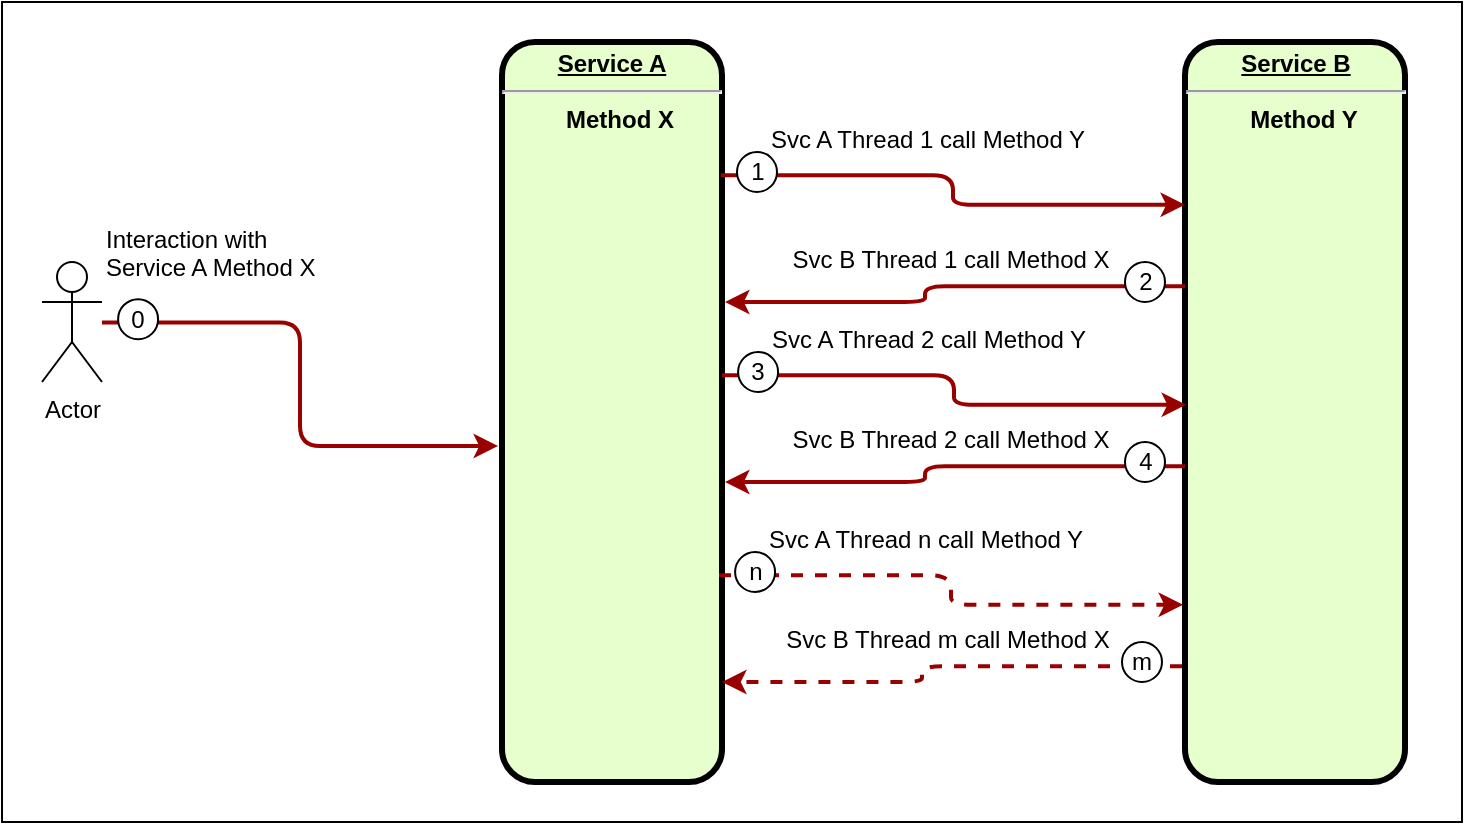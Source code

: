 <mxfile version="17.2.4" type="device" pages="5"><diagram name="Simple" id="c7558073-3199-34d8-9f00-42111426c3f3"><mxGraphModel dx="1102" dy="1025" grid="1" gridSize="10" guides="1" tooltips="1" connect="1" arrows="1" fold="1" page="1" pageScale="1" pageWidth="826" pageHeight="1169" background="none" math="0" shadow="0"><root><mxCell id="0"/><mxCell id="1" parent="0"/><mxCell id="83T522ON-yBbKK-qx2o0-93" value="" style="rounded=0;whiteSpace=wrap;html=1;" parent="1" vertex="1"><mxGeometry x="20" y="140" width="730" height="410" as="geometry"/></mxCell><mxCell id="10" value="&lt;p style=&quot;margin: 0px ; margin-top: 4px ; text-align: center ; text-decoration: underline&quot;&gt;Service A&lt;/p&gt;&lt;hr&gt;&lt;p style=&quot;margin: 0px ; margin-left: 8px&quot;&gt;Method X&lt;/p&gt;" style="verticalAlign=middle;align=center;overflow=fill;fontSize=12;fontFamily=Helvetica;html=1;rounded=1;fontStyle=1;strokeWidth=3;fillColor=#E6FFCC;points=[[0,0,0,0,0],[0,0.25,0,0,0],[0,0.5,0,0,0],[0,0.75,0,0,0],[0,1,0,0,0],[0.25,0,0,0,0],[0.25,1,0,0,0],[0.5,0,0,0,0],[0.5,1,0,0,0],[0.75,0,0,0,0],[0.75,1,0,0,0],[1,0,0,0,0],[1,0.11,0,0,0],[1,0.2,0,0,0],[1,0.22,0,0,0],[1,0.25,0,0,0],[1,0.33,0,0,0],[1,0.4,0,0,0],[1,0.44,0,0,0],[1,0.5,0,0,0],[1,0.56,0,0,0],[1,0.6,0,0,0],[1,0.67,0,0,0],[1,0.75,0,0,0],[1,0.78,0,0,0],[1,0.8,0,0,0],[1,0.89,0,0,0],[1,1,0,0,0]];" parent="1" vertex="1"><mxGeometry x="270" y="160" width="110" height="370" as="geometry"/></mxCell><mxCell id="11" value="&lt;p style=&quot;margin: 0px ; margin-top: 4px ; text-align: center ; text-decoration: underline&quot;&gt;&lt;strong&gt;&lt;strong&gt;Service B&lt;/strong&gt;&lt;br&gt;&lt;/strong&gt;&lt;/p&gt;&lt;hr&gt;&lt;p style=&quot;margin: 0px ; margin-left: 8px&quot;&gt;Method Y&lt;/p&gt;" style="verticalAlign=middle;align=center;overflow=fill;fontSize=12;fontFamily=Helvetica;html=1;rounded=1;fontStyle=1;strokeWidth=3;fillColor=#E6FFCC;points=[[0,0,0,0,0],[0,0.11,0,0,0],[0,0.22,0,0,0],[0,0.25,0,0,0],[0,0.33,0,0,0],[0,0.44,0,0,0],[0,0.5,0,0,0],[0,0.56,0,0,0],[0,0.67,0,0,0],[0,0.75,0,0,0],[0,0.78,0,0,0],[0,0.89,0,0,0],[0,1,0,0,0],[0.25,0,0,0,0],[0.25,1,0,0,0],[0.5,0,0,0,0],[0.5,1,0,0,0],[0.75,0,0,0,0],[0.75,1,0,0,0],[1,0,0,0,0],[1,0.25,0,0,0],[1,0.5,0,0,0],[1,0.75,0,0,0],[1,1,0,0,0]];" parent="1" vertex="1"><mxGeometry x="611.5" y="160" width="110" height="370" as="geometry"/></mxCell><mxCell id="56" value="" style="edgeStyle=elbowEdgeStyle;elbow=horizontal;strokeColor=#990000;strokeWidth=2;exitX=0;exitY=0.33;exitDx=0;exitDy=0;exitPerimeter=0;" parent="1" source="11" edge="1"><mxGeometry width="100" height="100" relative="1" as="geometry"><mxPoint x="131.5" y="150" as="sourcePoint"/><mxPoint x="381.5" y="290" as="targetPoint"/><Array as="points"><mxPoint x="481.5" y="200"/><mxPoint x="361.5" y="10"/></Array></mxGeometry></mxCell><mxCell id="85" value="" style="edgeStyle=elbowEdgeStyle;elbow=horizontal;strokeColor=#990000;strokeWidth=2;exitX=0.995;exitY=0.18;exitDx=0;exitDy=0;entryX=0;entryY=0.22;entryDx=0;entryDy=0;exitPerimeter=0;entryPerimeter=0;" parent="1" source="10" target="11" edge="1"><mxGeometry width="100" height="100" relative="1" as="geometry"><mxPoint x="471.5" y="200" as="sourcePoint"/><mxPoint x="601.5" y="197" as="targetPoint"/><Array as="points"/></mxGeometry></mxCell><mxCell id="86" value="Svc A Thread 1 call Method Y" style="text;spacingTop=-5;align=center" parent="1" vertex="1"><mxGeometry x="407.5" y="200" width="151" height="20" as="geometry"/></mxCell><mxCell id="163BuuSKASydGbzhaGgC-98" value="1" style="ellipse;whiteSpace=wrap;html=1;" parent="1" vertex="1"><mxGeometry x="387.5" y="215" width="20" height="20" as="geometry"/></mxCell><mxCell id="163BuuSKASydGbzhaGgC-99" value="2" style="ellipse;whiteSpace=wrap;html=1;" parent="1" vertex="1"><mxGeometry x="581.5" y="270" width="20" height="20" as="geometry"/></mxCell><mxCell id="163BuuSKASydGbzhaGgC-100" value="Svc B Thread 1 call Method X" style="text;spacingTop=-5;align=center" parent="1" vertex="1"><mxGeometry x="417.5" y="260" width="154" height="20" as="geometry"/></mxCell><mxCell id="163BuuSKASydGbzhaGgC-112" value="" style="edgeStyle=elbowEdgeStyle;elbow=horizontal;strokeColor=#990000;strokeWidth=2;exitX=0.995;exitY=0.18;exitDx=0;exitDy=0;entryX=0;entryY=0.22;entryDx=0;entryDy=0;exitPerimeter=0;entryPerimeter=0;" parent="1" edge="1"><mxGeometry width="100" height="100" relative="1" as="geometry"><mxPoint x="380.0" y="326.6" as="sourcePoint"/><mxPoint x="612.05" y="341.4" as="targetPoint"/><Array as="points"/></mxGeometry></mxCell><mxCell id="163BuuSKASydGbzhaGgC-115" value="3" style="ellipse;whiteSpace=wrap;html=1;" parent="1" vertex="1"><mxGeometry x="388.05" y="315" width="20" height="20" as="geometry"/></mxCell><mxCell id="163BuuSKASydGbzhaGgC-116" value="Svc A Thread 2 call Method Y" style="text;spacingTop=-5;align=center" parent="1" vertex="1"><mxGeometry x="408.05" y="300" width="151" height="20" as="geometry"/></mxCell><mxCell id="163BuuSKASydGbzhaGgC-117" value="" style="edgeStyle=elbowEdgeStyle;elbow=horizontal;strokeColor=#990000;strokeWidth=2;exitX=0;exitY=0.33;exitDx=0;exitDy=0;exitPerimeter=0;" parent="1" edge="1"><mxGeometry width="100" height="100" relative="1" as="geometry"><mxPoint x="611.5" y="372.1" as="sourcePoint"/><mxPoint x="381.5" y="380" as="targetPoint"/><Array as="points"><mxPoint x="481.5" y="290"/><mxPoint x="361.5" y="100"/></Array></mxGeometry></mxCell><mxCell id="163BuuSKASydGbzhaGgC-118" value="4" style="ellipse;whiteSpace=wrap;html=1;" parent="1" vertex="1"><mxGeometry x="581.5" y="360" width="20" height="20" as="geometry"/></mxCell><mxCell id="163BuuSKASydGbzhaGgC-119" value="Svc B Thread 2 call Method X" style="text;spacingTop=-5;align=center" parent="1" vertex="1"><mxGeometry x="417.5" y="350" width="154" height="20" as="geometry"/></mxCell><mxCell id="163BuuSKASydGbzhaGgC-129" value="" style="edgeStyle=elbowEdgeStyle;elbow=horizontal;strokeColor=#990000;strokeWidth=2;exitX=0.995;exitY=0.18;exitDx=0;exitDy=0;entryX=0;entryY=0.22;entryDx=0;entryDy=0;exitPerimeter=0;entryPerimeter=0;dashed=1;" parent="1" edge="1"><mxGeometry width="100" height="100" relative="1" as="geometry"><mxPoint x="378.5" y="426.6" as="sourcePoint"/><mxPoint x="610.55" y="441.4" as="targetPoint"/><Array as="points"/></mxGeometry></mxCell><mxCell id="163BuuSKASydGbzhaGgC-130" value="n" style="ellipse;whiteSpace=wrap;html=1;" parent="1" vertex="1"><mxGeometry x="386.55" y="415" width="20" height="20" as="geometry"/></mxCell><mxCell id="163BuuSKASydGbzhaGgC-131" value="Svc A Thread n call Method Y" style="text;spacingTop=-5;align=center" parent="1" vertex="1"><mxGeometry x="406.55" y="400" width="151" height="20" as="geometry"/></mxCell><mxCell id="163BuuSKASydGbzhaGgC-132" value="" style="edgeStyle=elbowEdgeStyle;elbow=horizontal;strokeColor=#990000;strokeWidth=2;exitX=0;exitY=0.33;exitDx=0;exitDy=0;exitPerimeter=0;dashed=1;" parent="1" edge="1"><mxGeometry width="100" height="100" relative="1" as="geometry"><mxPoint x="610" y="472.1" as="sourcePoint"/><mxPoint x="380" y="480" as="targetPoint"/><Array as="points"><mxPoint x="480" y="390"/><mxPoint x="360" y="200"/></Array></mxGeometry></mxCell><mxCell id="163BuuSKASydGbzhaGgC-133" value="m" style="ellipse;whiteSpace=wrap;html=1;" parent="1" vertex="1"><mxGeometry x="580" y="460" width="20" height="20" as="geometry"/></mxCell><mxCell id="163BuuSKASydGbzhaGgC-134" value="Svc B Thread m call Method X" style="text;spacingTop=-5;align=center" parent="1" vertex="1"><mxGeometry x="416" y="450" width="154" height="20" as="geometry"/></mxCell><mxCell id="83T522ON-yBbKK-qx2o0-86" value="Actor" style="shape=umlActor;verticalLabelPosition=bottom;verticalAlign=top;html=1;outlineConnect=0;" parent="1" vertex="1"><mxGeometry x="40" y="270" width="30" height="60" as="geometry"/></mxCell><mxCell id="83T522ON-yBbKK-qx2o0-89" value="" style="edgeStyle=elbowEdgeStyle;elbow=horizontal;strokeColor=#990000;strokeWidth=2;exitX=0.995;exitY=0.18;exitDx=0;exitDy=0;entryX=-0.018;entryY=0.546;entryDx=0;entryDy=0;exitPerimeter=0;entryPerimeter=0;" parent="1" target="10" edge="1"><mxGeometry width="100" height="100" relative="1" as="geometry"><mxPoint x="70.0" y="300.2" as="sourcePoint"/><mxPoint x="302.05" y="315.0" as="targetPoint"/><Array as="points"/></mxGeometry></mxCell><mxCell id="83T522ON-yBbKK-qx2o0-90" value="Interaction with Service A Method X" style="text;spacingTop=-5;align=left;whiteSpace=wrap;" parent="1" vertex="1"><mxGeometry x="70" y="250" width="120" height="40" as="geometry"/></mxCell><mxCell id="83T522ON-yBbKK-qx2o0-91" value="0" style="ellipse;whiteSpace=wrap;html=1;" parent="1" vertex="1"><mxGeometry x="78.05" y="288.6" width="20" height="20" as="geometry"/></mxCell></root></mxGraphModel></diagram><diagram name="Multi-Instance" id="ehS8eO8nhYgi-cHZKcu6"><mxGraphModel dx="1102" dy="1025" grid="1" gridSize="10" guides="1" tooltips="1" connect="1" arrows="1" fold="1" page="1" pageScale="1" pageWidth="826" pageHeight="1169" background="none" math="0" shadow="0"><root><mxCell id="vfuC_xLrrKaclNToWTUb-0"/><mxCell id="vfuC_xLrrKaclNToWTUb-1" parent="vfuC_xLrrKaclNToWTUb-0"/><mxCell id="vfuC_xLrrKaclNToWTUb-2" value="" style="rounded=0;whiteSpace=wrap;html=1;" parent="vfuC_xLrrKaclNToWTUb-1" vertex="1"><mxGeometry x="20" y="141" width="790" height="710" as="geometry"/></mxCell><mxCell id="vfuC_xLrrKaclNToWTUb-3" value="&lt;p style=&quot;margin: 0px ; margin-top: 4px ; text-align: center ; text-decoration: underline&quot;&gt;Service A&lt;/p&gt;&lt;hr&gt;&lt;p style=&quot;margin: 0px ; margin-left: 8px&quot;&gt;Method X&lt;/p&gt;&lt;p style=&quot;margin: 0px ; margin-left: 8px&quot;&gt;&lt;br&gt;&lt;/p&gt;&lt;p style=&quot;margin: 0px ; margin-left: 8px&quot;&gt;&lt;br&gt;&lt;/p&gt;&lt;p style=&quot;margin: 0px ; margin-left: 8px&quot;&gt;Instance 1&lt;/p&gt;" style="verticalAlign=middle;align=center;overflow=fill;fontSize=12;fontFamily=Helvetica;html=1;rounded=1;fontStyle=1;strokeWidth=3;fillColor=#E6FFCC;points=[[0,0,0,0,0],[0,0.25,0,0,0],[0,0.5,0,0,0],[0,0.75,0,0,0],[0,1,0,0,0],[0.25,0,0,0,0],[0.25,1,0,0,0],[0.5,0,0,0,0],[0.5,1,0,0,0],[0.75,0,0,0,0],[0.75,1,0,0,0],[1,0,0,0,0],[1,0.11,0,0,0],[1,0.2,0,0,0],[1,0.22,0,0,0],[1,0.25,0,0,0],[1,0.33,0,0,0],[1,0.4,0,0,0],[1,0.44,0,0,0],[1,0.5,0,0,0],[1,0.56,0,0,0],[1,0.6,0,0,0],[1,0.67,0,0,0],[1,0.75,0,0,0],[1,0.78,0,0,0],[1,0.8,0,0,0],[1,0.89,0,0,0],[1,1,0,0,0]];" parent="vfuC_xLrrKaclNToWTUb-1" vertex="1"><mxGeometry x="250" y="215" width="110" height="215" as="geometry"/></mxCell><mxCell id="vfuC_xLrrKaclNToWTUb-4" value="&lt;p style=&quot;margin: 0px ; margin-top: 4px ; text-align: center ; text-decoration: underline&quot;&gt;&lt;strong&gt;&lt;strong&gt;Service B&lt;/strong&gt;&lt;br&gt;&lt;/strong&gt;&lt;/p&gt;&lt;hr&gt;&lt;p style=&quot;margin: 0px ; margin-left: 8px&quot;&gt;Method Y&lt;/p&gt;&lt;p style=&quot;margin: 0px ; margin-left: 8px&quot;&gt;&lt;br&gt;&lt;/p&gt;&lt;p style=&quot;margin: 0px ; margin-left: 8px&quot;&gt;&lt;br&gt;&lt;/p&gt;&lt;p style=&quot;margin: 0px ; margin-left: 8px&quot;&gt;Instance 1&lt;/p&gt;" style="verticalAlign=middle;align=center;overflow=fill;fontSize=12;fontFamily=Helvetica;html=1;rounded=1;fontStyle=1;strokeWidth=3;fillColor=#E6FFCC;points=[[0,0,0,0,0],[0,0.11,0,0,0],[0,0.22,0,0,0],[0,0.25,0,0,0],[0,0.33,0,0,0],[0,0.44,0,0,0],[0,0.5,0,0,0],[0,0.56,0,0,0],[0,0.67,0,0,0],[0,0.75,0,0,0],[0,0.78,0,0,0],[0,0.89,0,0,0],[0,1,0,0,0],[0.25,0,0,0,0],[0.25,1,0,0,0],[0.5,0,0,0,0],[0.5,1,0,0,0],[0.75,0,0,0,0],[0.75,1,0,0,0],[1,0,0,0,0],[1,0.25,0,0,0],[1,0.5,0,0,0],[1,0.75,0,0,0],[1,1,0,0,0]];" parent="vfuC_xLrrKaclNToWTUb-1" vertex="1"><mxGeometry x="634" y="215" width="110" height="215" as="geometry"/></mxCell><mxCell id="vfuC_xLrrKaclNToWTUb-6" value="" style="edgeStyle=elbowEdgeStyle;elbow=horizontal;strokeColor=#990000;strokeWidth=2;exitX=0.995;exitY=0.18;exitDx=0;exitDy=0;exitPerimeter=0;entryX=1.184;entryY=0.844;entryDx=0;entryDy=0;entryPerimeter=0;" parent="vfuC_xLrrKaclNToWTUb-1" source="vfuC_xLrrKaclNToWTUb-3" target="rz6pprkHrvW0lm_TKWNk-26" edge="1"><mxGeometry width="100" height="100" relative="1" as="geometry"><mxPoint x="471.5" y="200" as="sourcePoint"/><mxPoint x="601.5" y="197" as="targetPoint"/><Array as="points"/></mxGeometry></mxCell><mxCell id="vfuC_xLrrKaclNToWTUb-7" value="call Method Y" style="text;spacingTop=-5;align=center" parent="vfuC_xLrrKaclNToWTUb-1" vertex="1"><mxGeometry x="390" y="230" width="80" height="20" as="geometry"/></mxCell><mxCell id="vfuC_xLrrKaclNToWTUb-8" value="1" style="ellipse;whiteSpace=wrap;html=1;" parent="vfuC_xLrrKaclNToWTUb-1" vertex="1"><mxGeometry x="368.05" y="230" width="20" height="20" as="geometry"/></mxCell><mxCell id="vfuC_xLrrKaclNToWTUb-9" value="2" style="ellipse;whiteSpace=wrap;html=1;" parent="vfuC_xLrrKaclNToWTUb-1" vertex="1"><mxGeometry x="610" y="287" width="20" height="20" as="geometry"/></mxCell><mxCell id="vfuC_xLrrKaclNToWTUb-14" value="" style="edgeStyle=elbowEdgeStyle;elbow=horizontal;strokeColor=#990000;strokeWidth=2;entryX=0;entryY=0.25;entryDx=0;entryDy=0;exitX=0;exitY=0.5;exitDx=0;exitDy=0;exitPerimeter=0;" parent="vfuC_xLrrKaclNToWTUb-1" source="rz6pprkHrvW0lm_TKWNk-33" target="rz6pprkHrvW0lm_TKWNk-26" edge="1"><mxGeometry width="100" height="100" relative="1" as="geometry"><mxPoint x="700" y="900.0" as="sourcePoint"/><mxPoint x="470" y="907.9" as="targetPoint"/><Array as="points"><mxPoint x="550" y="660"/><mxPoint x="570" y="817.9"/><mxPoint x="450" y="627.9"/></Array></mxGeometry></mxCell><mxCell id="vfuC_xLrrKaclNToWTUb-15" value="1" style="ellipse;whiteSpace=wrap;html=1;" parent="vfuC_xLrrKaclNToWTUb-1" vertex="1"><mxGeometry x="500" y="250" width="20" height="20" as="geometry"/></mxCell><mxCell id="vfuC_xLrrKaclNToWTUb-23" value="Actor" style="shape=umlActor;verticalLabelPosition=bottom;verticalAlign=top;html=1;outlineConnect=0;" parent="vfuC_xLrrKaclNToWTUb-1" vertex="1"><mxGeometry x="30" y="464.25" width="30" height="60" as="geometry"/></mxCell><mxCell id="vfuC_xLrrKaclNToWTUb-25" value="Interaction with Service A Method X" style="text;spacingTop=-5;align=left;whiteSpace=wrap;" parent="vfuC_xLrrKaclNToWTUb-1" vertex="1"><mxGeometry x="70" y="500" width="120" height="40" as="geometry"/></mxCell><mxCell id="vfuC_xLrrKaclNToWTUb-26" value="0" style="ellipse;whiteSpace=wrap;html=1;" parent="vfuC_xLrrKaclNToWTUb-1" vertex="1"><mxGeometry x="70.0" y="464.75" width="20" height="20" as="geometry"/></mxCell><mxCell id="rz6pprkHrvW0lm_TKWNk-0" value="Load Balancer" style="whiteSpace=wrap;align=center;verticalAlign=middle;fontStyle=1;strokeWidth=3;fillColor=#FFFFCC;direction=north;rotation=-90;" parent="vfuC_xLrrKaclNToWTUb-1" vertex="1"><mxGeometry x="-108.75" y="484.75" width="627.5" height="19" as="geometry"/></mxCell><mxCell id="rz6pprkHrvW0lm_TKWNk-22" value="" style="edgeStyle=elbowEdgeStyle;elbow=horizontal;strokeColor=#990000;strokeWidth=2;exitX=0.5;exitY=0.5;exitDx=0;exitDy=0;exitPerimeter=0;" parent="vfuC_xLrrKaclNToWTUb-1" source="vfuC_xLrrKaclNToWTUb-23" target="rz6pprkHrvW0lm_TKWNk-0" edge="1"><mxGeometry width="100" height="100" relative="1" as="geometry"><mxPoint x="60.0" y="453.0" as="sourcePoint"/><mxPoint x="312.05" y="447.0" as="targetPoint"/><Array as="points"><mxPoint x="130" y="494"/></Array></mxGeometry></mxCell><mxCell id="rz6pprkHrvW0lm_TKWNk-24" value="" style="edgeStyle=elbowEdgeStyle;elbow=horizontal;strokeColor=#990000;strokeWidth=2;exitX=0;exitY=0.5;exitDx=0;exitDy=0;entryX=0;entryY=0.5;entryDx=0;entryDy=0;entryPerimeter=0;" parent="vfuC_xLrrKaclNToWTUb-1" source="rz6pprkHrvW0lm_TKWNk-0" target="vfuC_xLrrKaclNToWTUb-3" edge="1"><mxGeometry width="100" height="100" relative="1" as="geometry"><mxPoint x="240.0" y="506.0" as="sourcePoint"/><mxPoint x="492.05" y="500.0" as="targetPoint"/><Array as="points"/></mxGeometry></mxCell><mxCell id="rz6pprkHrvW0lm_TKWNk-26" value="Load Balancer" style="whiteSpace=wrap;align=center;verticalAlign=middle;fontStyle=1;strokeWidth=3;fillColor=#FFFFCC;direction=north;rotation=-90;" parent="vfuC_xLrrKaclNToWTUb-1" vertex="1"><mxGeometry x="169.25" y="484.75" width="627.5" height="19" as="geometry"/></mxCell><mxCell id="rz6pprkHrvW0lm_TKWNk-31" value="" style="edgeStyle=elbowEdgeStyle;elbow=horizontal;strokeColor=#990000;strokeWidth=2;entryX=0;entryY=0.22;entryDx=0;entryDy=0;entryPerimeter=0;" parent="vfuC_xLrrKaclNToWTUb-1" target="vfuC_xLrrKaclNToWTUb-4" edge="1"><mxGeometry width="100" height="100" relative="1" as="geometry"><mxPoint x="495" y="280" as="sourcePoint"/><mxPoint x="582" y="255.7" as="targetPoint"/><Array as="points"/></mxGeometry></mxCell><mxCell id="rz6pprkHrvW0lm_TKWNk-32" value="&lt;p style=&quot;margin: 0px ; margin-top: 4px ; text-align: center ; text-decoration: underline&quot;&gt;Service A&lt;/p&gt;&lt;hr&gt;&lt;p style=&quot;margin: 0px ; margin-left: 8px&quot;&gt;Method X&lt;/p&gt;&lt;p style=&quot;margin: 0px ; margin-left: 8px&quot;&gt;&lt;br&gt;&lt;/p&gt;&lt;p style=&quot;margin: 0px ; margin-left: 8px&quot;&gt;&lt;br&gt;&lt;/p&gt;&lt;p style=&quot;margin: 0px ; margin-left: 8px&quot;&gt;Instance 2&lt;/p&gt;" style="verticalAlign=middle;align=center;overflow=fill;fontSize=12;fontFamily=Helvetica;html=1;rounded=1;fontStyle=1;strokeWidth=3;fillColor=#E6FFCC;points=[[0,0,0,0,0],[0,0.25,0,0,0],[0,0.5,0,0,0],[0,0.75,0,0,0],[0,1,0,0,0],[0.25,0,0,0,0],[0.25,1,0,0,0],[0.5,0,0,0,0],[0.5,1,0,0,0],[0.75,0,0,0,0],[0.75,1,0,0,0],[1,0,0,0,0],[1,0.11,0,0,0],[1,0.2,0,0,0],[1,0.22,0,0,0],[1,0.25,0,0,0],[1,0.33,0,0,0],[1,0.4,0,0,0],[1,0.44,0,0,0],[1,0.5,0,0,0],[1,0.56,0,0,0],[1,0.6,0,0,0],[1,0.67,0,0,0],[1,0.75,0,0,0],[1,0.78,0,0,0],[1,0.8,0,0,0],[1,0.89,0,0,0],[1,1,0,0,0]];" parent="vfuC_xLrrKaclNToWTUb-1" vertex="1"><mxGeometry x="250" y="585" width="110" height="225" as="geometry"/></mxCell><mxCell id="rz6pprkHrvW0lm_TKWNk-33" value="&lt;p style=&quot;margin: 0px ; margin-top: 4px ; text-align: center ; text-decoration: underline&quot;&gt;&lt;strong&gt;&lt;strong&gt;Service B&lt;/strong&gt;&lt;br&gt;&lt;/strong&gt;&lt;/p&gt;&lt;hr&gt;&lt;p style=&quot;margin: 0px ; margin-left: 8px&quot;&gt;Method Y&lt;/p&gt;&lt;p style=&quot;margin: 0px ; margin-left: 8px&quot;&gt;&lt;br&gt;&lt;/p&gt;&lt;p style=&quot;margin: 0px ; margin-left: 8px&quot;&gt;&lt;br&gt;&lt;/p&gt;&lt;p style=&quot;margin: 0px ; margin-left: 8px&quot;&gt;Instance 2&lt;/p&gt;" style="verticalAlign=middle;align=center;overflow=fill;fontSize=12;fontFamily=Helvetica;html=1;rounded=1;fontStyle=1;strokeWidth=3;fillColor=#E6FFCC;points=[[0,0,0,0,0],[0,0.11,0,0,0],[0,0.22,0,0,0],[0,0.25,0,0,0],[0,0.33,0,0,0],[0,0.44,0,0,0],[0,0.5,0,0,0],[0,0.56,0,0,0],[0,0.67,0,0,0],[0,0.75,0,0,0],[0,0.78,0,0,0],[0,0.89,0,0,0],[0,1,0,0,0],[0.25,0,0,0,0],[0.25,1,0,0,0],[0.5,0,0,0,0],[0.5,1,0,0,0],[0.75,0,0,0,0],[0.75,1,0,0,0],[1,0,0,0,0],[1,0.25,0,0,0],[1,0.5,0,0,0],[1,0.75,0,0,0],[1,1,0,0,0]];" parent="vfuC_xLrrKaclNToWTUb-1" vertex="1"><mxGeometry x="634" y="597.5" width="110" height="202.5" as="geometry"/></mxCell><mxCell id="rz6pprkHrvW0lm_TKWNk-34" value="" style="edgeStyle=elbowEdgeStyle;elbow=horizontal;strokeColor=#990000;strokeWidth=2;exitX=0;exitY=0.33;exitDx=0;exitDy=0;exitPerimeter=0;entryX=0.608;entryY=0.239;entryDx=0;entryDy=0;entryPerimeter=0;" parent="vfuC_xLrrKaclNToWTUb-1" source="vfuC_xLrrKaclNToWTUb-4" target="vfuC_xLrrKaclNToWTUb-2" edge="1"><mxGeometry width="100" height="100" relative="1" as="geometry"><mxPoint x="757" y="464.25" as="sourcePoint"/><mxPoint x="527" y="472.15" as="targetPoint"/><Array as="points"><mxPoint x="570" y="380"/><mxPoint x="507" y="192.15"/></Array></mxGeometry></mxCell><mxCell id="rz6pprkHrvW0lm_TKWNk-36" value="call Method X" style="text;spacingTop=-5;align=center" parent="vfuC_xLrrKaclNToWTUb-1" vertex="1"><mxGeometry x="518.75" y="315" width="80" height="20" as="geometry"/></mxCell><mxCell id="rz6pprkHrvW0lm_TKWNk-37" value="2" style="ellipse;whiteSpace=wrap;html=1;" parent="vfuC_xLrrKaclNToWTUb-1" vertex="1"><mxGeometry x="450" y="310" width="20" height="20" as="geometry"/></mxCell><mxCell id="rz6pprkHrvW0lm_TKWNk-38" value="" style="edgeStyle=elbowEdgeStyle;elbow=horizontal;strokeColor=#990000;strokeWidth=2;exitX=0.5;exitY=0;exitDx=0;exitDy=0;entryX=1;entryY=0.22;entryDx=0;entryDy=0;entryPerimeter=0;" parent="vfuC_xLrrKaclNToWTUb-1" source="rz6pprkHrvW0lm_TKWNk-37" target="rz6pprkHrvW0lm_TKWNk-32" edge="1"><mxGeometry width="100" height="100" relative="1" as="geometry"><mxPoint x="610" y="420" as="sourcePoint"/><mxPoint x="380" y="427.9" as="targetPoint"/><Array as="points"><mxPoint x="400" y="510"/><mxPoint x="360" y="147.9"/></Array></mxGeometry></mxCell><mxCell id="rz6pprkHrvW0lm_TKWNk-40" value="" style="edgeStyle=elbowEdgeStyle;elbow=horizontal;strokeColor=#990000;strokeWidth=2;exitX=0.995;exitY=0.18;exitDx=0;exitDy=0;exitPerimeter=0;entryX=1.184;entryY=0.844;entryDx=0;entryDy=0;entryPerimeter=0;" parent="vfuC_xLrrKaclNToWTUb-1" edge="1"><mxGeometry width="100" height="100" relative="1" as="geometry"><mxPoint x="359.0" y="650" as="sourcePoint"/><mxPoint x="469.554" y="680.09" as="targetPoint"/><Array as="points"/></mxGeometry></mxCell><mxCell id="rz6pprkHrvW0lm_TKWNk-41" value="call Method Y" style="text;spacingTop=-5;align=center" parent="vfuC_xLrrKaclNToWTUb-1" vertex="1"><mxGeometry x="375" y="680" width="80" height="20" as="geometry"/></mxCell><mxCell id="rz6pprkHrvW0lm_TKWNk-42" value="3" style="ellipse;whiteSpace=wrap;html=1;" parent="vfuC_xLrrKaclNToWTUb-1" vertex="1"><mxGeometry x="360" y="650" width="20" height="20" as="geometry"/></mxCell><mxCell id="rz6pprkHrvW0lm_TKWNk-43" value="" style="edgeStyle=elbowEdgeStyle;elbow=horizontal;strokeColor=#990000;strokeWidth=2;entryX=0;entryY=0.67;entryDx=0;entryDy=0;entryPerimeter=0;" parent="vfuC_xLrrKaclNToWTUb-1" target="rz6pprkHrvW0lm_TKWNk-33" edge="1"><mxGeometry width="100" height="100" relative="1" as="geometry"><mxPoint x="496" y="677" as="sourcePoint"/><mxPoint x="586.97" y="727.07" as="targetPoint"/><Array as="points"><mxPoint x="530" y="700"/><mxPoint x="547" y="707"/><mxPoint x="537" y="707"/><mxPoint x="547" y="697"/></Array></mxGeometry></mxCell><mxCell id="rz6pprkHrvW0lm_TKWNk-45" value="3" style="ellipse;whiteSpace=wrap;html=1;" parent="vfuC_xLrrKaclNToWTUb-1" vertex="1"><mxGeometry x="490" y="680" width="20" height="20" as="geometry"/></mxCell><mxCell id="rz6pprkHrvW0lm_TKWNk-46" value="call Method X" style="text;spacingTop=-5;align=center" parent="vfuC_xLrrKaclNToWTUb-1" vertex="1"><mxGeometry x="550" y="647" width="80" height="20" as="geometry"/></mxCell><mxCell id="rz6pprkHrvW0lm_TKWNk-47" value="4" style="ellipse;whiteSpace=wrap;html=1;" parent="vfuC_xLrrKaclNToWTUb-1" vertex="1"><mxGeometry x="610" y="670" width="20" height="20" as="geometry"/></mxCell><mxCell id="rz6pprkHrvW0lm_TKWNk-48" value="" style="edgeStyle=elbowEdgeStyle;elbow=horizontal;strokeColor=#990000;strokeWidth=2;exitX=1;exitY=0.25;exitDx=0;exitDy=0;entryX=1;entryY=0.89;entryDx=0;entryDy=0;entryPerimeter=0;" parent="vfuC_xLrrKaclNToWTUb-1" source="rz6pprkHrvW0lm_TKWNk-26" target="vfuC_xLrrKaclNToWTUb-3" edge="1"><mxGeometry width="100" height="100" relative="1" as="geometry"><mxPoint x="470" y="320" as="sourcePoint"/><mxPoint x="360" y="380" as="targetPoint"/><Array as="points"><mxPoint x="440" y="500"/><mxPoint x="410" y="520"/><mxPoint x="370" y="157.9"/></Array></mxGeometry></mxCell><mxCell id="rz6pprkHrvW0lm_TKWNk-49" value="4" style="ellipse;whiteSpace=wrap;html=1;" parent="vfuC_xLrrKaclNToWTUb-1" vertex="1"><mxGeometry x="450" y="627" width="20" height="20" as="geometry"/></mxCell><mxCell id="rz6pprkHrvW0lm_TKWNk-50" value="" style="edgeStyle=elbowEdgeStyle;elbow=horizontal;strokeColor=#990000;strokeWidth=2;exitX=1;exitY=0.78;exitDx=0;exitDy=0;exitPerimeter=0;entryX=1.184;entryY=0.844;entryDx=0;entryDy=0;entryPerimeter=0;" parent="vfuC_xLrrKaclNToWTUb-1" source="vfuC_xLrrKaclNToWTUb-3" edge="1"><mxGeometry width="100" height="100" relative="1" as="geometry"><mxPoint x="360.0" y="340.0" as="sourcePoint"/><mxPoint x="470.554" y="370.09" as="targetPoint"/><Array as="points"/></mxGeometry></mxCell><mxCell id="rz6pprkHrvW0lm_TKWNk-51" value="5" style="ellipse;whiteSpace=wrap;html=1;" parent="vfuC_xLrrKaclNToWTUb-1" vertex="1"><mxGeometry x="360" y="360" width="20" height="20" as="geometry"/></mxCell><mxCell id="rz6pprkHrvW0lm_TKWNk-57" value="" style="edgeStyle=elbowEdgeStyle;elbow=horizontal;strokeColor=#990000;strokeWidth=2;exitX=1;exitY=0.78;exitDx=0;exitDy=0;exitPerimeter=0;entryX=0;entryY=0.67;entryDx=0;entryDy=0;entryPerimeter=0;" parent="vfuC_xLrrKaclNToWTUb-1" target="vfuC_xLrrKaclNToWTUb-4" edge="1"><mxGeometry width="100" height="100" relative="1" as="geometry"><mxPoint x="499.45" y="372.61" as="sourcePoint"/><mxPoint x="610.004" y="360.0" as="targetPoint"/><Array as="points"/></mxGeometry></mxCell><mxCell id="rz6pprkHrvW0lm_TKWNk-58" value="5" style="ellipse;whiteSpace=wrap;html=1;" parent="vfuC_xLrrKaclNToWTUb-1" vertex="1"><mxGeometry x="500" y="350" width="20" height="20" as="geometry"/></mxCell></root></mxGraphModel></diagram><diagram name="Common-1" id="Budbj1Df0j7gJ-nSL6Vz"><mxGraphModel dx="1102" dy="1025" grid="1" gridSize="10" guides="1" tooltips="1" connect="1" arrows="1" fold="1" page="1" pageScale="1" pageWidth="826" pageHeight="1169" background="none" math="0" shadow="0"><root><mxCell id="EQZeqBEs5IpuLSr-Hayd-0"/><mxCell id="EQZeqBEs5IpuLSr-Hayd-1" parent="EQZeqBEs5IpuLSr-Hayd-0"/><mxCell id="wJQ9Q9bhjdbeblJ0OU-4-0" value="" style="rounded=0;whiteSpace=wrap;html=1;" vertex="1" parent="EQZeqBEs5IpuLSr-Hayd-1"><mxGeometry x="40" y="90" width="680" height="410" as="geometry"/></mxCell><mxCell id="EQZeqBEs5IpuLSr-Hayd-3" value="&lt;p style=&quot;margin: 0px ; margin-top: 4px ; text-align: center ; text-decoration: underline&quot;&gt;Service A&lt;/p&gt;&lt;hr&gt;&lt;p style=&quot;margin: 0px ; margin-left: 8px&quot;&gt;Method X&lt;/p&gt;" style="verticalAlign=middle;align=center;overflow=fill;fontSize=12;fontFamily=Helvetica;html=1;rounded=1;fontStyle=1;strokeWidth=3;fillColor=#E6FFCC;points=[[0,0,0,0,0],[0,0.25,0,0,0],[0,0.5,0,0,0],[0,0.75,0,0,0],[0,1,0,0,0],[0.25,0,0,0,0],[0.25,1,0,0,0],[0.5,0,0,0,0],[0.5,1,0,0,0],[0.75,0,0,0,0],[0.75,1,0,0,0],[1,0,0,0,0],[1,0.11,0,0,0],[1,0.2,0,0,0],[1,0.22,0,0,0],[1,0.25,0,0,0],[1,0.33,0,0,0],[1,0.4,0,0,0],[1,0.44,0,0,0],[1,0.5,0,0,0],[1,0.56,0,0,0],[1,0.6,0,0,0],[1,0.67,0,0,0],[1,0.75,0,0,0],[1,0.78,0,0,0],[1,0.8,0,0,0],[1,0.89,0,0,0],[1,1,0,0,0]];" vertex="1" parent="EQZeqBEs5IpuLSr-Hayd-1"><mxGeometry x="230" y="240" width="110" height="110" as="geometry"/></mxCell><mxCell id="EQZeqBEs5IpuLSr-Hayd-4" value="&lt;p style=&quot;margin: 0px ; margin-top: 4px ; text-align: center ; text-decoration: underline&quot;&gt;&lt;strong&gt;&lt;strong&gt;Service B&lt;/strong&gt;&lt;br&gt;&lt;/strong&gt;&lt;/p&gt;&lt;hr&gt;&lt;p style=&quot;margin: 0px ; margin-left: 8px&quot;&gt;Method Y&lt;/p&gt;" style="verticalAlign=middle;align=center;overflow=fill;fontSize=12;fontFamily=Helvetica;html=1;rounded=1;fontStyle=1;strokeWidth=3;fillColor=#E6FFCC;points=[[0,0,0,0,0],[0,0.11,0,0,0],[0,0.22,0,0,0],[0,0.25,0,0,0],[0,0.33,0,0,0],[0,0.44,0,0,0],[0,0.5,0,0,0],[0,0.56,0,0,0],[0,0.67,0,0,0],[0,0.75,0,0,0],[0,0.78,0,0,0],[0,0.89,0,0,0],[0,1,0,0,0],[0.25,0,0,0,0],[0.25,1,0,0,0],[0.5,0,0,0,0],[0.5,1,0,0,0],[0.75,0,0,0,0],[0.75,1,0,0,0],[1,0,0,0,0],[1,0.25,0,0,0],[1,0.5,0,0,0],[1,0.75,0,0,0],[1,1,0,0,0]];" vertex="1" parent="EQZeqBEs5IpuLSr-Hayd-1"><mxGeometry x="400" y="360" width="110" height="110" as="geometry"/></mxCell><mxCell id="EQZeqBEs5IpuLSr-Hayd-6" value="" style="edgeStyle=elbowEdgeStyle;elbow=horizontal;strokeColor=#990000;strokeWidth=2;exitX=1;exitY=0.56;exitDx=0;exitDy=0;entryX=0;entryY=0.22;entryDx=0;entryDy=0;exitPerimeter=0;entryPerimeter=0;" edge="1" parent="EQZeqBEs5IpuLSr-Hayd-1" source="EQZeqBEs5IpuLSr-Hayd-3" target="EQZeqBEs5IpuLSr-Hayd-4"><mxGeometry width="100" height="100" relative="1" as="geometry"><mxPoint x="471.5" y="200" as="sourcePoint"/><mxPoint x="601.5" y="197" as="targetPoint"/><Array as="points"/></mxGeometry></mxCell><mxCell id="M-FX1mFfXdYUIDfW0u0X-1" value="&lt;p style=&quot;margin: 0px ; margin-top: 4px ; text-align: center ; text-decoration: underline&quot;&gt;&lt;strong&gt;&lt;strong&gt;Service D&lt;/strong&gt;&lt;br&gt;&lt;/strong&gt;&lt;/p&gt;&lt;hr&gt;&lt;p style=&quot;margin: 0px ; margin-left: 8px&quot;&gt;Method Z&lt;/p&gt;" style="verticalAlign=middle;align=center;overflow=fill;fontSize=12;fontFamily=Helvetica;html=1;rounded=1;fontStyle=1;strokeWidth=3;fillColor=#E6FFCC;points=[[0,0,0,0,0],[0,0.11,0,0,0],[0,0.22,0,0,0],[0,0.25,0,0,0],[0,0.33,0,0,0],[0,0.44,0,0,0],[0,0.5,0,0,0],[0,0.56,0,0,0],[0,0.67,0,0,0],[0,0.75,0,0,0],[0,0.78,0,0,0],[0,0.89,0,0,0],[0,1,0,0,0],[0.25,0,0,0,0],[0.25,1,0,0,0],[0.5,0,0,0,0],[0.5,1,0,0,0],[0.75,0,0,0,0],[0.75,1,0,0,0],[1,0,0,0,0],[1,0.25,0,0,0],[1,0.5,0,0,0],[1,0.75,0,0,0],[1,1,0,0,0]];" vertex="1" parent="EQZeqBEs5IpuLSr-Hayd-1"><mxGeometry x="400" y="110" width="110" height="110" as="geometry"/></mxCell><mxCell id="ezRVXDjGnXC08TNedaGv-0" value="" style="edgeStyle=elbowEdgeStyle;elbow=horizontal;strokeColor=#990000;strokeWidth=2;exitX=0;exitY=0.5;exitDx=0;exitDy=0;exitPerimeter=0;" edge="1" parent="EQZeqBEs5IpuLSr-Hayd-1" source="M-FX1mFfXdYUIDfW0u0X-1"><mxGeometry width="100" height="100" relative="1" as="geometry"><mxPoint x="413.5" y="147" as="sourcePoint"/><mxPoint x="286" y="240" as="targetPoint"/><Array as="points"><mxPoint x="286" y="292"/><mxPoint x="346" y="242"/><mxPoint x="243" y="-20.1"/></Array></mxGeometry></mxCell><mxCell id="INyRiw2D4NR5HyvIncJa-0" value="Actor" style="shape=umlActor;verticalLabelPosition=bottom;verticalAlign=top;html=1;outlineConnect=0;" vertex="1" parent="EQZeqBEs5IpuLSr-Hayd-1"><mxGeometry x="60" y="280" width="30" height="60" as="geometry"/></mxCell><mxCell id="INyRiw2D4NR5HyvIncJa-1" value="" style="edgeStyle=elbowEdgeStyle;elbow=horizontal;strokeColor=#990000;strokeWidth=2;exitX=0.5;exitY=0.5;exitDx=0;exitDy=0;exitPerimeter=0;entryX=0;entryY=0.5;entryDx=0;entryDy=0;entryPerimeter=0;" edge="1" parent="EQZeqBEs5IpuLSr-Hayd-1" source="INyRiw2D4NR5HyvIncJa-0" target="EQZeqBEs5IpuLSr-Hayd-3"><mxGeometry width="100" height="100" relative="1" as="geometry"><mxPoint x="90.0" y="258.75" as="sourcePoint"/><mxPoint x="225.5" y="300" as="targetPoint"/><Array as="points"><mxPoint x="120" y="290"/><mxPoint x="160" y="299.75"/></Array></mxGeometry></mxCell><mxCell id="INyRiw2D4NR5HyvIncJa-2" value="Actor" style="shape=umlActor;verticalLabelPosition=bottom;verticalAlign=top;html=1;outlineConnect=0;" vertex="1" parent="EQZeqBEs5IpuLSr-Hayd-1"><mxGeometry x="640" y="120" width="30" height="60" as="geometry"/></mxCell><mxCell id="INyRiw2D4NR5HyvIncJa-3" value="" style="edgeStyle=elbowEdgeStyle;elbow=horizontal;strokeColor=#990000;strokeWidth=2;exitX=0.5;exitY=0.5;exitDx=0;exitDy=0;exitPerimeter=0;entryX=1;entryY=0.5;entryDx=0;entryDy=0;entryPerimeter=0;" edge="1" parent="EQZeqBEs5IpuLSr-Hayd-1" source="INyRiw2D4NR5HyvIncJa-2" target="M-FX1mFfXdYUIDfW0u0X-1"><mxGeometry width="100" height="100" relative="1" as="geometry"><mxPoint x="670" y="73.75" as="sourcePoint"/><mxPoint x="810" y="110" as="targetPoint"/><Array as="points"><mxPoint x="600" y="120"/><mxPoint x="700" y="105"/><mxPoint x="740" y="114.75"/></Array></mxGeometry></mxCell><mxCell id="oH5e3ug-4B8J1deZFaBe-0" value="2" style="ellipse;whiteSpace=wrap;html=1;" vertex="1" parent="EQZeqBEs5IpuLSr-Hayd-1"><mxGeometry x="100.0" y="343" width="20" height="20" as="geometry"/></mxCell><mxCell id="oH5e3ug-4B8J1deZFaBe-1" value="1" style="ellipse;whiteSpace=wrap;html=1;" vertex="1" parent="EQZeqBEs5IpuLSr-Hayd-1"><mxGeometry x="680" y="183" width="20" height="20" as="geometry"/></mxCell></root></mxGraphModel></diagram><diagram name="Common-2" id="n04Qwk73SZl8OWYv7DFZ"><mxGraphModel dx="1102" dy="1025" grid="1" gridSize="10" guides="1" tooltips="1" connect="1" arrows="1" fold="1" page="1" pageScale="1" pageWidth="826" pageHeight="1169" background="none" math="0" shadow="0"><root><mxCell id="6QwNCsa4jE52lbqN0O5e-0"/><mxCell id="6QwNCsa4jE52lbqN0O5e-1" parent="6QwNCsa4jE52lbqN0O5e-0"/><mxCell id="6QwNCsa4jE52lbqN0O5e-2" value="" style="rounded=0;whiteSpace=wrap;html=1;" vertex="1" parent="6QwNCsa4jE52lbqN0O5e-1"><mxGeometry x="40" y="90" width="680" height="410" as="geometry"/></mxCell><mxCell id="6QwNCsa4jE52lbqN0O5e-3" value="&lt;p style=&quot;margin: 0px ; margin-top: 4px ; text-align: center ; text-decoration: underline&quot;&gt;Service A&lt;/p&gt;&lt;hr&gt;&lt;p style=&quot;margin: 0px ; margin-left: 8px&quot;&gt;Method X&lt;/p&gt;" style="verticalAlign=middle;align=center;overflow=fill;fontSize=12;fontFamily=Helvetica;html=1;rounded=1;fontStyle=1;strokeWidth=3;fillColor=#E6FFCC;points=[[0,0,0,0,0],[0,0.25,0,0,0],[0,0.5,0,0,0],[0,0.75,0,0,0],[0,1,0,0,0],[0.25,0,0,0,0],[0.25,1,0,0,0],[0.5,0,0,0,0],[0.5,1,0,0,0],[0.75,0,0,0,0],[0.75,1,0,0,0],[1,0,0,0,0],[1,0.11,0,0,0],[1,0.2,0,0,0],[1,0.22,0,0,0],[1,0.25,0,0,0],[1,0.33,0,0,0],[1,0.4,0,0,0],[1,0.44,0,0,0],[1,0.5,0,0,0],[1,0.56,0,0,0],[1,0.6,0,0,0],[1,0.67,0,0,0],[1,0.75,0,0,0],[1,0.78,0,0,0],[1,0.8,0,0,0],[1,0.89,0,0,0],[1,1,0,0,0]];" vertex="1" parent="6QwNCsa4jE52lbqN0O5e-1"><mxGeometry x="230" y="240" width="110" height="110" as="geometry"/></mxCell><mxCell id="6QwNCsa4jE52lbqN0O5e-4" value="&lt;p style=&quot;margin: 0px ; margin-top: 4px ; text-align: center ; text-decoration: underline&quot;&gt;&lt;strong&gt;&lt;strong&gt;Service B&lt;/strong&gt;&lt;br&gt;&lt;/strong&gt;&lt;/p&gt;&lt;hr&gt;&lt;p style=&quot;margin: 0px ; margin-left: 8px&quot;&gt;Method Y&lt;/p&gt;" style="verticalAlign=middle;align=center;overflow=fill;fontSize=12;fontFamily=Helvetica;html=1;rounded=1;fontStyle=1;strokeWidth=3;fillColor=#E6FFCC;points=[[0,0,0,0,0],[0,0.11,0,0,0],[0,0.22,0,0,0],[0,0.25,0,0,0],[0,0.33,0,0,0],[0,0.44,0,0,0],[0,0.5,0,0,0],[0,0.56,0,0,0],[0,0.67,0,0,0],[0,0.75,0,0,0],[0,0.78,0,0,0],[0,0.89,0,0,0],[0,1,0,0,0],[0.25,0,0,0,0],[0.25,1,0,0,0],[0.5,0,0,0,0],[0.5,1,0,0,0],[0.75,0,0,0,0],[0.75,1,0,0,0],[1,0,0,0,0],[1,0.25,0,0,0],[1,0.5,0,0,0],[1,0.75,0,0,0],[1,1,0,0,0]];" vertex="1" parent="6QwNCsa4jE52lbqN0O5e-1"><mxGeometry x="400" y="360" width="110" height="110" as="geometry"/></mxCell><mxCell id="6QwNCsa4jE52lbqN0O5e-5" value="" style="edgeStyle=elbowEdgeStyle;elbow=horizontal;strokeColor=#990000;strokeWidth=2;exitX=1;exitY=0.56;exitDx=0;exitDy=0;entryX=0;entryY=0.22;entryDx=0;entryDy=0;exitPerimeter=0;entryPerimeter=0;" edge="1" parent="6QwNCsa4jE52lbqN0O5e-1" source="6QwNCsa4jE52lbqN0O5e-3" target="6QwNCsa4jE52lbqN0O5e-4"><mxGeometry width="100" height="100" relative="1" as="geometry"><mxPoint x="471.5" y="200" as="sourcePoint"/><mxPoint x="601.5" y="197" as="targetPoint"/><Array as="points"/></mxGeometry></mxCell><mxCell id="6QwNCsa4jE52lbqN0O5e-6" value="&lt;p style=&quot;margin: 0px ; margin-top: 4px ; text-align: center ; text-decoration: underline&quot;&gt;&lt;strong&gt;&lt;strong&gt;Service D&lt;/strong&gt;&lt;br&gt;&lt;/strong&gt;&lt;/p&gt;&lt;hr&gt;&lt;p style=&quot;margin: 0px ; margin-left: 8px&quot;&gt;Method Z&lt;/p&gt;" style="verticalAlign=middle;align=center;overflow=fill;fontSize=12;fontFamily=Helvetica;html=1;rounded=1;fontStyle=1;strokeWidth=3;fillColor=#E6FFCC;points=[[0,0,0,0,0],[0,0.11,0,0,0],[0,0.22,0,0,0],[0,0.25,0,0,0],[0,0.33,0,0,0],[0,0.44,0,0,0],[0,0.5,0,0,0],[0,0.56,0,0,0],[0,0.67,0,0,0],[0,0.75,0,0,0],[0,0.78,0,0,0],[0,0.89,0,0,0],[0,1,0,0,0],[0.25,0,0,0,0],[0.25,1,0,0,0],[0.5,0,0,0,0],[0.5,1,0,0,0],[0.75,0,0,0,0],[0.75,1,0,0,0],[1,0,0,0,0],[1,0.25,0,0,0],[1,0.5,0,0,0],[1,0.75,0,0,0],[1,1,0,0,0]];" vertex="1" parent="6QwNCsa4jE52lbqN0O5e-1"><mxGeometry x="400" y="110" width="110" height="110" as="geometry"/></mxCell><mxCell id="6QwNCsa4jE52lbqN0O5e-7" value="" style="edgeStyle=elbowEdgeStyle;elbow=horizontal;strokeColor=#990000;strokeWidth=2;exitX=0;exitY=0.5;exitDx=0;exitDy=0;exitPerimeter=0;" edge="1" parent="6QwNCsa4jE52lbqN0O5e-1" source="6QwNCsa4jE52lbqN0O5e-6"><mxGeometry width="100" height="100" relative="1" as="geometry"><mxPoint x="413.5" y="147" as="sourcePoint"/><mxPoint x="286" y="240" as="targetPoint"/><Array as="points"><mxPoint x="286" y="292"/><mxPoint x="346" y="242"/><mxPoint x="243" y="-20.1"/></Array></mxGeometry></mxCell><mxCell id="6QwNCsa4jE52lbqN0O5e-8" value="Actor" style="shape=umlActor;verticalLabelPosition=bottom;verticalAlign=top;html=1;outlineConnect=0;" vertex="1" parent="6QwNCsa4jE52lbqN0O5e-1"><mxGeometry x="60" y="280" width="30" height="60" as="geometry"/></mxCell><mxCell id="6QwNCsa4jE52lbqN0O5e-9" value="" style="edgeStyle=elbowEdgeStyle;elbow=horizontal;strokeColor=#990000;strokeWidth=2;exitX=0.5;exitY=0.5;exitDx=0;exitDy=0;exitPerimeter=0;entryX=0;entryY=0.5;entryDx=0;entryDy=0;entryPerimeter=0;" edge="1" parent="6QwNCsa4jE52lbqN0O5e-1" source="6QwNCsa4jE52lbqN0O5e-8" target="6QwNCsa4jE52lbqN0O5e-3"><mxGeometry width="100" height="100" relative="1" as="geometry"><mxPoint x="90.0" y="258.75" as="sourcePoint"/><mxPoint x="225.5" y="300" as="targetPoint"/><Array as="points"><mxPoint x="120" y="290"/><mxPoint x="160" y="299.75"/></Array></mxGeometry></mxCell><mxCell id="6QwNCsa4jE52lbqN0O5e-10" value="Actor" style="shape=umlActor;verticalLabelPosition=bottom;verticalAlign=top;html=1;outlineConnect=0;" vertex="1" parent="6QwNCsa4jE52lbqN0O5e-1"><mxGeometry x="640" y="120" width="30" height="60" as="geometry"/></mxCell><mxCell id="6QwNCsa4jE52lbqN0O5e-11" value="" style="edgeStyle=elbowEdgeStyle;elbow=horizontal;strokeColor=#990000;strokeWidth=2;exitX=0.5;exitY=0.5;exitDx=0;exitDy=0;exitPerimeter=0;entryX=1;entryY=0.5;entryDx=0;entryDy=0;entryPerimeter=0;" edge="1" parent="6QwNCsa4jE52lbqN0O5e-1" source="6QwNCsa4jE52lbqN0O5e-10" target="6QwNCsa4jE52lbqN0O5e-6"><mxGeometry width="100" height="100" relative="1" as="geometry"><mxPoint x="670" y="73.75" as="sourcePoint"/><mxPoint x="810" y="110" as="targetPoint"/><Array as="points"><mxPoint x="600" y="120"/><mxPoint x="700" y="105"/><mxPoint x="740" y="114.75"/></Array></mxGeometry></mxCell><mxCell id="6QwNCsa4jE52lbqN0O5e-12" value="2" style="ellipse;whiteSpace=wrap;html=1;" vertex="1" parent="6QwNCsa4jE52lbqN0O5e-1"><mxGeometry x="100.0" y="343" width="20" height="20" as="geometry"/></mxCell><mxCell id="6QwNCsa4jE52lbqN0O5e-13" value="1" style="ellipse;whiteSpace=wrap;html=1;" vertex="1" parent="6QwNCsa4jE52lbqN0O5e-1"><mxGeometry x="680" y="183" width="20" height="20" as="geometry"/></mxCell><mxCell id="OCF72XE58LSRtdgD70AV-0" value="" style="edgeStyle=elbowEdgeStyle;elbow=horizontal;strokeColor=#990000;strokeWidth=5;exitX=0.5;exitY=0;exitDx=0;exitDy=0;entryX=0.5;entryY=1;entryDx=0;entryDy=0;exitPerimeter=0;entryPerimeter=0;" edge="1" parent="6QwNCsa4jE52lbqN0O5e-1" source="6QwNCsa4jE52lbqN0O5e-4" target="6QwNCsa4jE52lbqN0O5e-6"><mxGeometry width="100" height="100" relative="1" as="geometry"><mxPoint x="550" y="290.0" as="sourcePoint"/><mxPoint x="610" y="372.6" as="targetPoint"/><Array as="points"/></mxGeometry></mxCell></root></mxGraphModel></diagram><diagram name="temp" id="k3iTUuy-DR6BA3jV_qQR"><mxGraphModel dx="1102" dy="1025" grid="1" gridSize="10" guides="1" tooltips="1" connect="1" arrows="1" fold="1" page="1" pageScale="1" pageWidth="826" pageHeight="1169" background="none" math="0" shadow="0"><root><mxCell id="VMMpf68L9AkJbhXpWPUx-0"/><mxCell id="VMMpf68L9AkJbhXpWPUx-1" parent="VMMpf68L9AkJbhXpWPUx-0"/><mxCell id="VMMpf68L9AkJbhXpWPUx-2" value="&lt;p style=&quot;margin: 0px; margin-top: 4px; text-align: center; text-decoration: underline;&quot;&gt;&lt;strong&gt;Process 1&lt;br /&gt;&lt;/strong&gt;&lt;/p&gt;&lt;hr /&gt;&lt;p style=&quot;margin: 0px; margin-left: 8px;&quot;&gt;System Study&lt;/p&gt;&lt;p style=&quot;margin: 0px; margin-left: 8px;&quot;&gt;Preparation&lt;/p&gt;" style="verticalAlign=middle;align=center;overflow=fill;fontSize=12;fontFamily=Helvetica;html=1;rounded=1;fontStyle=1;strokeWidth=3;fillColor=#E6FFCC" parent="VMMpf68L9AkJbhXpWPUx-1" vertex="1"><mxGeometry x="236" y="236" width="110" height="90" as="geometry"/></mxCell><mxCell id="VMMpf68L9AkJbhXpWPUx-3" value="Engineering" style="whiteSpace=wrap;align=center;verticalAlign=middle;fontStyle=1;strokeWidth=3;fillColor=#FFFFCC" parent="VMMpf68L9AkJbhXpWPUx-1" vertex="1"><mxGeometry x="246" y="126" width="90" height="60" as="geometry"/></mxCell><mxCell id="VMMpf68L9AkJbhXpWPUx-4" value="&lt;p style=&quot;margin: 0px; margin-top: 4px; text-align: center; text-decoration: underline;&quot;&gt;&lt;strong&gt;Process 2&lt;br /&gt;&lt;/strong&gt;&lt;/p&gt;&lt;hr /&gt;&lt;p style=&quot;margin: 0px; margin-left: 8px;&quot;&gt;System Analysis&lt;/p&gt;" style="verticalAlign=middle;align=center;overflow=fill;fontSize=12;fontFamily=Helvetica;html=1;rounded=1;fontStyle=1;strokeWidth=3;fillColor=#E6FFCC" parent="VMMpf68L9AkJbhXpWPUx-1" vertex="1"><mxGeometry x="390" y="146" width="110" height="90" as="geometry"/></mxCell><mxCell id="VMMpf68L9AkJbhXpWPUx-5" value="&lt;p style=&quot;margin: 0px; margin-top: 4px; text-align: center; text-decoration: underline;&quot;&gt;&lt;strong&gt;&lt;strong&gt;Process&lt;/strong&gt; 3&lt;br /&gt;&lt;/strong&gt;&lt;/p&gt;&lt;hr /&gt;&lt;p style=&quot;margin: 0px; margin-left: 8px;&quot;&gt;List Possible&lt;/p&gt;&lt;p style=&quot;margin: 0px; margin-left: 8px;&quot;&gt;System Solutions&lt;/p&gt;" style="verticalAlign=middle;align=center;overflow=fill;fontSize=12;fontFamily=Helvetica;html=1;rounded=1;fontStyle=1;strokeWidth=3;fillColor=#E6FFCC" parent="VMMpf68L9AkJbhXpWPUx-1" vertex="1"><mxGeometry x="681" y="371" width="110" height="90" as="geometry"/></mxCell><mxCell id="VMMpf68L9AkJbhXpWPUx-6" value="&lt;p style=&quot;margin: 0px; margin-top: 4px; text-align: center; text-decoration: underline;&quot;&gt;&lt;strong&gt;&lt;strong&gt;Process&lt;/strong&gt; 4&lt;br /&gt;&lt;/strong&gt;&lt;/p&gt;&lt;hr /&gt;&lt;p style=&quot;margin: 0px; margin-left: 8px;&quot;&gt;Detail Chosen&lt;/p&gt;&lt;p style=&quot;margin: 0px; margin-left: 8px;&quot;&gt;Solution&lt;/p&gt;" style="verticalAlign=middle;align=center;overflow=fill;fontSize=12;fontFamily=Helvetica;html=1;rounded=1;fontStyle=1;strokeWidth=3;fillColor=#E6FFCC" parent="VMMpf68L9AkJbhXpWPUx-1" vertex="1"><mxGeometry x="560" y="241" width="110" height="90" as="geometry"/></mxCell><mxCell id="VMMpf68L9AkJbhXpWPUx-7" value="&lt;p style=&quot;margin: 0px ; margin-top: 4px ; text-align: center ; text-decoration: underline&quot;&gt;Service A&lt;/p&gt;&lt;hr&gt;&lt;p style=&quot;margin: 0px ; margin-left: 8px&quot;&gt;Method X&lt;/p&gt;" style="verticalAlign=middle;align=center;overflow=fill;fontSize=12;fontFamily=Helvetica;html=1;rounded=1;fontStyle=1;strokeWidth=3;fillColor=#E6FFCC;points=[[0,0,0,0,0],[0,0.25,0,0,0],[0,0.5,0,0,0],[0,0.75,0,0,0],[0,1,0,0,0],[0.25,0,0,0,0],[0.25,1,0,0,0],[0.5,0,0,0,0],[0.5,1,0,0,0],[0.75,0,0,0,0],[0.75,1,0,0,0],[1,0,0,0,0],[1,0.11,0,0,0],[1,0.2,0,0,0],[1,0.22,0,0,0],[1,0.25,0,0,0],[1,0.33,0,0,0],[1,0.4,0,0,0],[1,0.44,0,0,0],[1,0.5,0,0,0],[1,0.56,0,0,0],[1,0.6,0,0,0],[1,0.67,0,0,0],[1,0.75,0,0,0],[1,0.78,0,0,0],[1,0.8,0,0,0],[1,0.89,0,0,0],[1,1,0,0,0]];" parent="VMMpf68L9AkJbhXpWPUx-1" vertex="1"><mxGeometry x="188.5" y="510" width="110" height="370" as="geometry"/></mxCell><mxCell id="VMMpf68L9AkJbhXpWPUx-8" value="Management" style="whiteSpace=wrap;align=center;verticalAlign=middle;fontStyle=1;strokeWidth=3;fillColor=#FFFFCC" parent="VMMpf68L9AkJbhXpWPUx-1" vertex="1"><mxGeometry x="691" y="60.0" width="90" height="60" as="geometry"/></mxCell><mxCell id="VMMpf68L9AkJbhXpWPUx-9" value="" style="edgeStyle=none;noEdgeStyle=1;strokeColor=#990000;strokeWidth=2" parent="VMMpf68L9AkJbhXpWPUx-1" source="VMMpf68L9AkJbhXpWPUx-3" target="VMMpf68L9AkJbhXpWPUx-2" edge="1"><mxGeometry width="100" height="100" relative="1" as="geometry"><mxPoint x="20" y="250" as="sourcePoint"/><mxPoint x="120" y="150" as="targetPoint"/></mxGeometry></mxCell><mxCell id="VMMpf68L9AkJbhXpWPUx-10" value="" style="edgeStyle=none;noEdgeStyle=1;strokeColor=#990000;strokeWidth=2" parent="VMMpf68L9AkJbhXpWPUx-1" target="VMMpf68L9AkJbhXpWPUx-2" edge="1"><mxGeometry width="100" height="100" relative="1" as="geometry"><mxPoint x="130" y="281" as="sourcePoint"/><mxPoint x="380" y="90" as="targetPoint"/></mxGeometry></mxCell><mxCell id="VMMpf68L9AkJbhXpWPUx-11" value="&lt;p style=&quot;margin: 0px ; margin-top: 4px ; text-align: center ; text-decoration: underline&quot;&gt;&lt;strong&gt;&lt;strong&gt;Service B&lt;/strong&gt;&lt;br&gt;&lt;/strong&gt;&lt;/p&gt;&lt;hr&gt;&lt;p style=&quot;margin: 0px ; margin-left: 8px&quot;&gt;Method Y&lt;/p&gt;" style="verticalAlign=middle;align=center;overflow=fill;fontSize=12;fontFamily=Helvetica;html=1;rounded=1;fontStyle=1;strokeWidth=3;fillColor=#E6FFCC;points=[[0,0,0,0,0],[0,0.11,0,0,0],[0,0.22,0,0,0],[0,0.25,0,0,0],[0,0.33,0,0,0],[0,0.44,0,0,0],[0,0.5,0,0,0],[0,0.56,0,0,0],[0,0.67,0,0,0],[0,0.75,0,0,0],[0,0.78,0,0,0],[0,0.89,0,0,0],[0,1,0,0,0],[0.25,0,0,0,0],[0.25,1,0,0,0],[0.5,0,0,0,0],[0.5,1,0,0,0],[0.75,0,0,0,0],[0.75,1,0,0,0],[1,0,0,0,0],[1,0.25,0,0,0],[1,0.5,0,0,0],[1,0.75,0,0,0],[1,1,0,0,0]];" parent="VMMpf68L9AkJbhXpWPUx-1" vertex="1"><mxGeometry x="530" y="510" width="110" height="370" as="geometry"/></mxCell><mxCell id="VMMpf68L9AkJbhXpWPUx-12" value="Desired &#10;functionality" style="text;spacingTop=-5;align=center" parent="VMMpf68L9AkJbhXpWPUx-1" vertex="1"><mxGeometry x="165" y="251" width="30" height="20" as="geometry"/></mxCell><mxCell id="VMMpf68L9AkJbhXpWPUx-13" value="Desired &#10;functionality" style="text;spacingTop=-5;align=center" parent="VMMpf68L9AkJbhXpWPUx-1" vertex="1"><mxGeometry x="241" y="196" width="30" height="20" as="geometry"/></mxCell><mxCell id="VMMpf68L9AkJbhXpWPUx-14" value="Documentation&#10;from similar projects" style="text;spacingTop=-5;align=center" parent="VMMpf68L9AkJbhXpWPUx-1" vertex="1"><mxGeometry x="186" y="341" width="30" height="20" as="geometry"/></mxCell><mxCell id="VMMpf68L9AkJbhXpWPUx-15" value="" style="edgeStyle=elbowEdgeStyle;elbow=horizontal;strokeColor=#990000;strokeWidth=2" parent="VMMpf68L9AkJbhXpWPUx-1" target="VMMpf68L9AkJbhXpWPUx-2" edge="1"><mxGeometry width="100" height="100" relative="1" as="geometry"><mxPoint x="260" y="391" as="sourcePoint"/><mxPoint x="150" y="430" as="targetPoint"/><Array as="points"><mxPoint x="260" y="370"/></Array></mxGeometry></mxCell><mxCell id="VMMpf68L9AkJbhXpWPUx-16" value="" style="edgeStyle=elbowEdgeStyle;elbow=horizontal;strokeColor=#990000;strokeWidth=2;exitX=0;exitY=0.33;exitDx=0;exitDy=0;exitPerimeter=0;" parent="VMMpf68L9AkJbhXpWPUx-1" source="VMMpf68L9AkJbhXpWPUx-11" edge="1"><mxGeometry width="100" height="100" relative="1" as="geometry"><mxPoint x="50" y="500" as="sourcePoint"/><mxPoint x="300" y="640" as="targetPoint"/><Array as="points"><mxPoint x="400" y="550"/><mxPoint x="280" y="360"/></Array></mxGeometry></mxCell><mxCell id="VMMpf68L9AkJbhXpWPUx-17" value="Elaborate&#10;cost/benefit&#10;ratio" style="text;spacingTop=-5;align=center" parent="VMMpf68L9AkJbhXpWPUx-1" vertex="1"><mxGeometry x="306" y="341" width="30" height="20" as="geometry"/></mxCell><mxCell id="VMMpf68L9AkJbhXpWPUx-18" value="" style="edgeStyle=elbowEdgeStyle;elbow=horizontal;strokeColor=#990000;strokeWidth=2" parent="VMMpf68L9AkJbhXpWPUx-1" target="VMMpf68L9AkJbhXpWPUx-4" edge="1"><mxGeometry width="100" height="100" relative="1" as="geometry"><mxPoint x="440" y="391" as="sourcePoint"/><mxPoint x="480" y="270" as="targetPoint"/><Array as="points"><mxPoint x="440" y="310"/></Array></mxGeometry></mxCell><mxCell id="VMMpf68L9AkJbhXpWPUx-19" value="" style="edgeStyle=elbowEdgeStyle;elbow=horizontal;strokeColor=#990000;strokeWidth=2" parent="VMMpf68L9AkJbhXpWPUx-1" source="VMMpf68L9AkJbhXpWPUx-4" edge="1"><mxGeometry width="100" height="100" relative="1" as="geometry"><mxPoint x="350" y="370" as="sourcePoint"/><mxPoint x="460" y="391" as="targetPoint"/><Array as="points"><mxPoint x="460" y="320"/></Array></mxGeometry></mxCell><mxCell id="VMMpf68L9AkJbhXpWPUx-20" value="Existing&#10;documentation" style="text;spacingTop=-5;align=center" parent="VMMpf68L9AkJbhXpWPUx-1" vertex="1"><mxGeometry x="380.0" y="281.0" width="30" height="20" as="geometry"/></mxCell><mxCell id="VMMpf68L9AkJbhXpWPUx-21" value="Necessary&#10;resources" style="text;spacingTop=-5;align=center" parent="VMMpf68L9AkJbhXpWPUx-1" vertex="1"><mxGeometry x="481.0" y="251.0" width="30" height="20" as="geometry"/></mxCell><mxCell id="VMMpf68L9AkJbhXpWPUx-22" value="Progress&#10;reports" style="text;spacingTop=-5;align=center" parent="VMMpf68L9AkJbhXpWPUx-1" vertex="1"><mxGeometry x="545.0" y="100.0" width="30" height="20" as="geometry"/></mxCell><mxCell id="VMMpf68L9AkJbhXpWPUx-23" value="Progress&#10;reports" style="text;spacingTop=-5;align=center" parent="VMMpf68L9AkJbhXpWPUx-1" vertex="1"><mxGeometry x="640" y="146.0" width="30" height="20" as="geometry"/></mxCell><mxCell id="VMMpf68L9AkJbhXpWPUx-24" value="Progress&#10;reports" style="text;spacingTop=-5;align=center" parent="VMMpf68L9AkJbhXpWPUx-1" vertex="1"><mxGeometry x="751.0" y="261.0" width="30" height="20" as="geometry"/></mxCell><mxCell id="VMMpf68L9AkJbhXpWPUx-25" value="" style="edgeStyle=elbowEdgeStyle;elbow=horizontal;strokeColor=#990000;strokeWidth=2" parent="VMMpf68L9AkJbhXpWPUx-1" source="VMMpf68L9AkJbhXpWPUx-4" target="VMMpf68L9AkJbhXpWPUx-8" edge="1"><mxGeometry width="100" height="100" relative="1" as="geometry"><mxPoint x="260" y="180.0" as="sourcePoint"/><mxPoint x="360" y="80.0" as="targetPoint"/><Array as="points"><mxPoint x="445" y="140"/></Array></mxGeometry></mxCell><mxCell id="VMMpf68L9AkJbhXpWPUx-26" value="" style="edgeStyle=elbowEdgeStyle;elbow=vertical;entryX=0.25;entryY=1;strokeColor=#990000;strokeWidth=2" parent="VMMpf68L9AkJbhXpWPUx-1" source="VMMpf68L9AkJbhXpWPUx-6" target="VMMpf68L9AkJbhXpWPUx-8" edge="1"><mxGeometry width="100" height="100" relative="1" as="geometry"><mxPoint x="530" y="250" as="sourcePoint"/><mxPoint x="630" y="150" as="targetPoint"/></mxGeometry></mxCell><mxCell id="VMMpf68L9AkJbhXpWPUx-27" value="" style="edgeStyle=elbowEdgeStyle;elbow=horizontal;strokeColor=#990000;strokeWidth=2" parent="VMMpf68L9AkJbhXpWPUx-1" source="VMMpf68L9AkJbhXpWPUx-5" target="VMMpf68L9AkJbhXpWPUx-8" edge="1"><mxGeometry width="100" height="100" relative="1" as="geometry"><mxPoint x="660.0" y="360" as="sourcePoint"/><mxPoint x="760.0" y="260" as="targetPoint"/></mxGeometry></mxCell><mxCell id="VMMpf68L9AkJbhXpWPUx-28" value="" style="edgeStyle=elbowEdgeStyle;elbow=horizontal;strokeColor=#990000;strokeWidth=2" parent="VMMpf68L9AkJbhXpWPUx-1" source="VMMpf68L9AkJbhXpWPUx-6" edge="1"><mxGeometry width="100" height="100" relative="1" as="geometry"><mxPoint x="570" y="380" as="sourcePoint"/><mxPoint x="570" y="391" as="targetPoint"/><Array as="points"><mxPoint x="570" y="360"/></Array></mxGeometry></mxCell><mxCell id="VMMpf68L9AkJbhXpWPUx-29" value="" style="edgeStyle=segmentEdgeStyle;strokeColor=#990000;strokeWidth=2" parent="VMMpf68L9AkJbhXpWPUx-1" target="VMMpf68L9AkJbhXpWPUx-6" edge="1"><mxGeometry width="100" height="100" relative="1" as="geometry"><mxPoint x="520" y="391" as="sourcePoint"/><mxPoint x="440" y="260" as="targetPoint"/><Array as="points"><mxPoint x="520" y="286"/></Array></mxGeometry></mxCell><mxCell id="VMMpf68L9AkJbhXpWPUx-30" value="Existing&#10;Models" style="text;spacingTop=-5;align=center" parent="VMMpf68L9AkJbhXpWPUx-1" vertex="1"><mxGeometry x="530.0" y="341.0" width="30" height="20" as="geometry"/></mxCell><mxCell id="VMMpf68L9AkJbhXpWPUx-31" value="Equipment&#10;specification" style="text;spacingTop=-5;align=center" parent="VMMpf68L9AkJbhXpWPUx-1" vertex="1"><mxGeometry x="615" y="341" width="30" height="20" as="geometry"/></mxCell><mxCell id="VMMpf68L9AkJbhXpWPUx-32" value="" style="edgeStyle=elbowEdgeStyle;elbow=vertical;strokeColor=#990000;strokeWidth=2" parent="VMMpf68L9AkJbhXpWPUx-1" target="VMMpf68L9AkJbhXpWPUx-5" edge="1"><mxGeometry width="100" height="100" relative="1" as="geometry"><mxPoint x="601" y="410" as="sourcePoint"/><mxPoint x="600" y="400" as="targetPoint"/><Array as="points"><mxPoint x="650" y="410"/></Array></mxGeometry></mxCell><mxCell id="VMMpf68L9AkJbhXpWPUx-33" value="Resources" style="text;spacingTop=-5;align=center" parent="VMMpf68L9AkJbhXpWPUx-1" vertex="1"><mxGeometry x="621" y="391.0" width="30" height="20" as="geometry"/></mxCell><mxCell id="VMMpf68L9AkJbhXpWPUx-34" value="" style="edgeStyle=elbowEdgeStyle;elbow=horizontal;strokeColor=#990000;strokeWidth=2;exitX=0.995;exitY=0.18;exitDx=0;exitDy=0;entryX=0;entryY=0.22;entryDx=0;entryDy=0;exitPerimeter=0;entryPerimeter=0;" parent="VMMpf68L9AkJbhXpWPUx-1" source="VMMpf68L9AkJbhXpWPUx-7" target="VMMpf68L9AkJbhXpWPUx-11" edge="1"><mxGeometry width="100" height="100" relative="1" as="geometry"><mxPoint x="390" y="550" as="sourcePoint"/><mxPoint x="520" y="547" as="targetPoint"/><Array as="points"/></mxGeometry></mxCell><mxCell id="VMMpf68L9AkJbhXpWPUx-35" value="Svc A Thread 1 call Method Y" style="text;spacingTop=-5;align=center" parent="VMMpf68L9AkJbhXpWPUx-1" vertex="1"><mxGeometry x="326" y="550" width="151" height="20" as="geometry"/></mxCell><mxCell id="VMMpf68L9AkJbhXpWPUx-36" value="1" style="ellipse;whiteSpace=wrap;html=1;" parent="VMMpf68L9AkJbhXpWPUx-1" vertex="1"><mxGeometry x="306" y="565" width="20" height="20" as="geometry"/></mxCell><mxCell id="VMMpf68L9AkJbhXpWPUx-37" value="2" style="ellipse;whiteSpace=wrap;html=1;" parent="VMMpf68L9AkJbhXpWPUx-1" vertex="1"><mxGeometry x="500" y="620" width="20" height="20" as="geometry"/></mxCell><mxCell id="VMMpf68L9AkJbhXpWPUx-38" value="Svc B Thread 1 call Method X" style="text;spacingTop=-5;align=center" parent="VMMpf68L9AkJbhXpWPUx-1" vertex="1"><mxGeometry x="336" y="610" width="154" height="20" as="geometry"/></mxCell><mxCell id="VMMpf68L9AkJbhXpWPUx-39" value="" style="edgeStyle=elbowEdgeStyle;elbow=horizontal;strokeColor=#990000;strokeWidth=2;exitX=0.995;exitY=0.18;exitDx=0;exitDy=0;entryX=0;entryY=0.22;entryDx=0;entryDy=0;exitPerimeter=0;entryPerimeter=0;" parent="VMMpf68L9AkJbhXpWPUx-1" edge="1"><mxGeometry width="100" height="100" relative="1" as="geometry"><mxPoint x="298.5" y="676.6" as="sourcePoint"/><mxPoint x="530.55" y="691.4" as="targetPoint"/><Array as="points"/></mxGeometry></mxCell><mxCell id="VMMpf68L9AkJbhXpWPUx-40" value="3" style="ellipse;whiteSpace=wrap;html=1;" parent="VMMpf68L9AkJbhXpWPUx-1" vertex="1"><mxGeometry x="306.55" y="665" width="20" height="20" as="geometry"/></mxCell><mxCell id="VMMpf68L9AkJbhXpWPUx-41" value="Svc A Thread 2 call Method Y" style="text;spacingTop=-5;align=center" parent="VMMpf68L9AkJbhXpWPUx-1" vertex="1"><mxGeometry x="326.55" y="650" width="151" height="20" as="geometry"/></mxCell><mxCell id="VMMpf68L9AkJbhXpWPUx-42" value="" style="edgeStyle=elbowEdgeStyle;elbow=horizontal;strokeColor=#990000;strokeWidth=2;exitX=0;exitY=0.33;exitDx=0;exitDy=0;exitPerimeter=0;" parent="VMMpf68L9AkJbhXpWPUx-1" edge="1"><mxGeometry width="100" height="100" relative="1" as="geometry"><mxPoint x="530" y="722.1" as="sourcePoint"/><mxPoint x="300" y="730" as="targetPoint"/><Array as="points"><mxPoint x="400" y="640"/><mxPoint x="280" y="450"/></Array></mxGeometry></mxCell><mxCell id="VMMpf68L9AkJbhXpWPUx-43" value="4" style="ellipse;whiteSpace=wrap;html=1;" parent="VMMpf68L9AkJbhXpWPUx-1" vertex="1"><mxGeometry x="500" y="710" width="20" height="20" as="geometry"/></mxCell><mxCell id="VMMpf68L9AkJbhXpWPUx-44" value="Svc B Thread 2 call Method X" style="text;spacingTop=-5;align=center" parent="VMMpf68L9AkJbhXpWPUx-1" vertex="1"><mxGeometry x="336" y="700" width="154" height="20" as="geometry"/></mxCell><mxCell id="VMMpf68L9AkJbhXpWPUx-45" value="" style="edgeStyle=elbowEdgeStyle;elbow=horizontal;strokeColor=#990000;strokeWidth=2;exitX=0.995;exitY=0.18;exitDx=0;exitDy=0;entryX=0;entryY=0.22;entryDx=0;entryDy=0;exitPerimeter=0;entryPerimeter=0;dashed=1;" parent="VMMpf68L9AkJbhXpWPUx-1" edge="1"><mxGeometry width="100" height="100" relative="1" as="geometry"><mxPoint x="297" y="776.6" as="sourcePoint"/><mxPoint x="529.05" y="791.4" as="targetPoint"/><Array as="points"/></mxGeometry></mxCell><mxCell id="VMMpf68L9AkJbhXpWPUx-46" value="n" style="ellipse;whiteSpace=wrap;html=1;" parent="VMMpf68L9AkJbhXpWPUx-1" vertex="1"><mxGeometry x="305.05" y="765" width="20" height="20" as="geometry"/></mxCell><mxCell id="VMMpf68L9AkJbhXpWPUx-47" value="Svc A Thread n call Method Y" style="text;spacingTop=-5;align=center" parent="VMMpf68L9AkJbhXpWPUx-1" vertex="1"><mxGeometry x="325.05" y="750" width="151" height="20" as="geometry"/></mxCell><mxCell id="VMMpf68L9AkJbhXpWPUx-48" value="" style="edgeStyle=elbowEdgeStyle;elbow=horizontal;strokeColor=#990000;strokeWidth=2;exitX=0;exitY=0.33;exitDx=0;exitDy=0;exitPerimeter=0;dashed=1;" parent="VMMpf68L9AkJbhXpWPUx-1" edge="1"><mxGeometry width="100" height="100" relative="1" as="geometry"><mxPoint x="528.5" y="822.1" as="sourcePoint"/><mxPoint x="298.5" y="830" as="targetPoint"/><Array as="points"><mxPoint x="398.5" y="740"/><mxPoint x="278.5" y="550"/></Array></mxGeometry></mxCell><mxCell id="VMMpf68L9AkJbhXpWPUx-49" value="m" style="ellipse;whiteSpace=wrap;html=1;" parent="VMMpf68L9AkJbhXpWPUx-1" vertex="1"><mxGeometry x="498.5" y="810" width="20" height="20" as="geometry"/></mxCell><mxCell id="VMMpf68L9AkJbhXpWPUx-50" value="Svc B Thread m call Method X" style="text;spacingTop=-5;align=center" parent="VMMpf68L9AkJbhXpWPUx-1" vertex="1"><mxGeometry x="334.5" y="800" width="154" height="20" as="geometry"/></mxCell></root></mxGraphModel></diagram></mxfile>